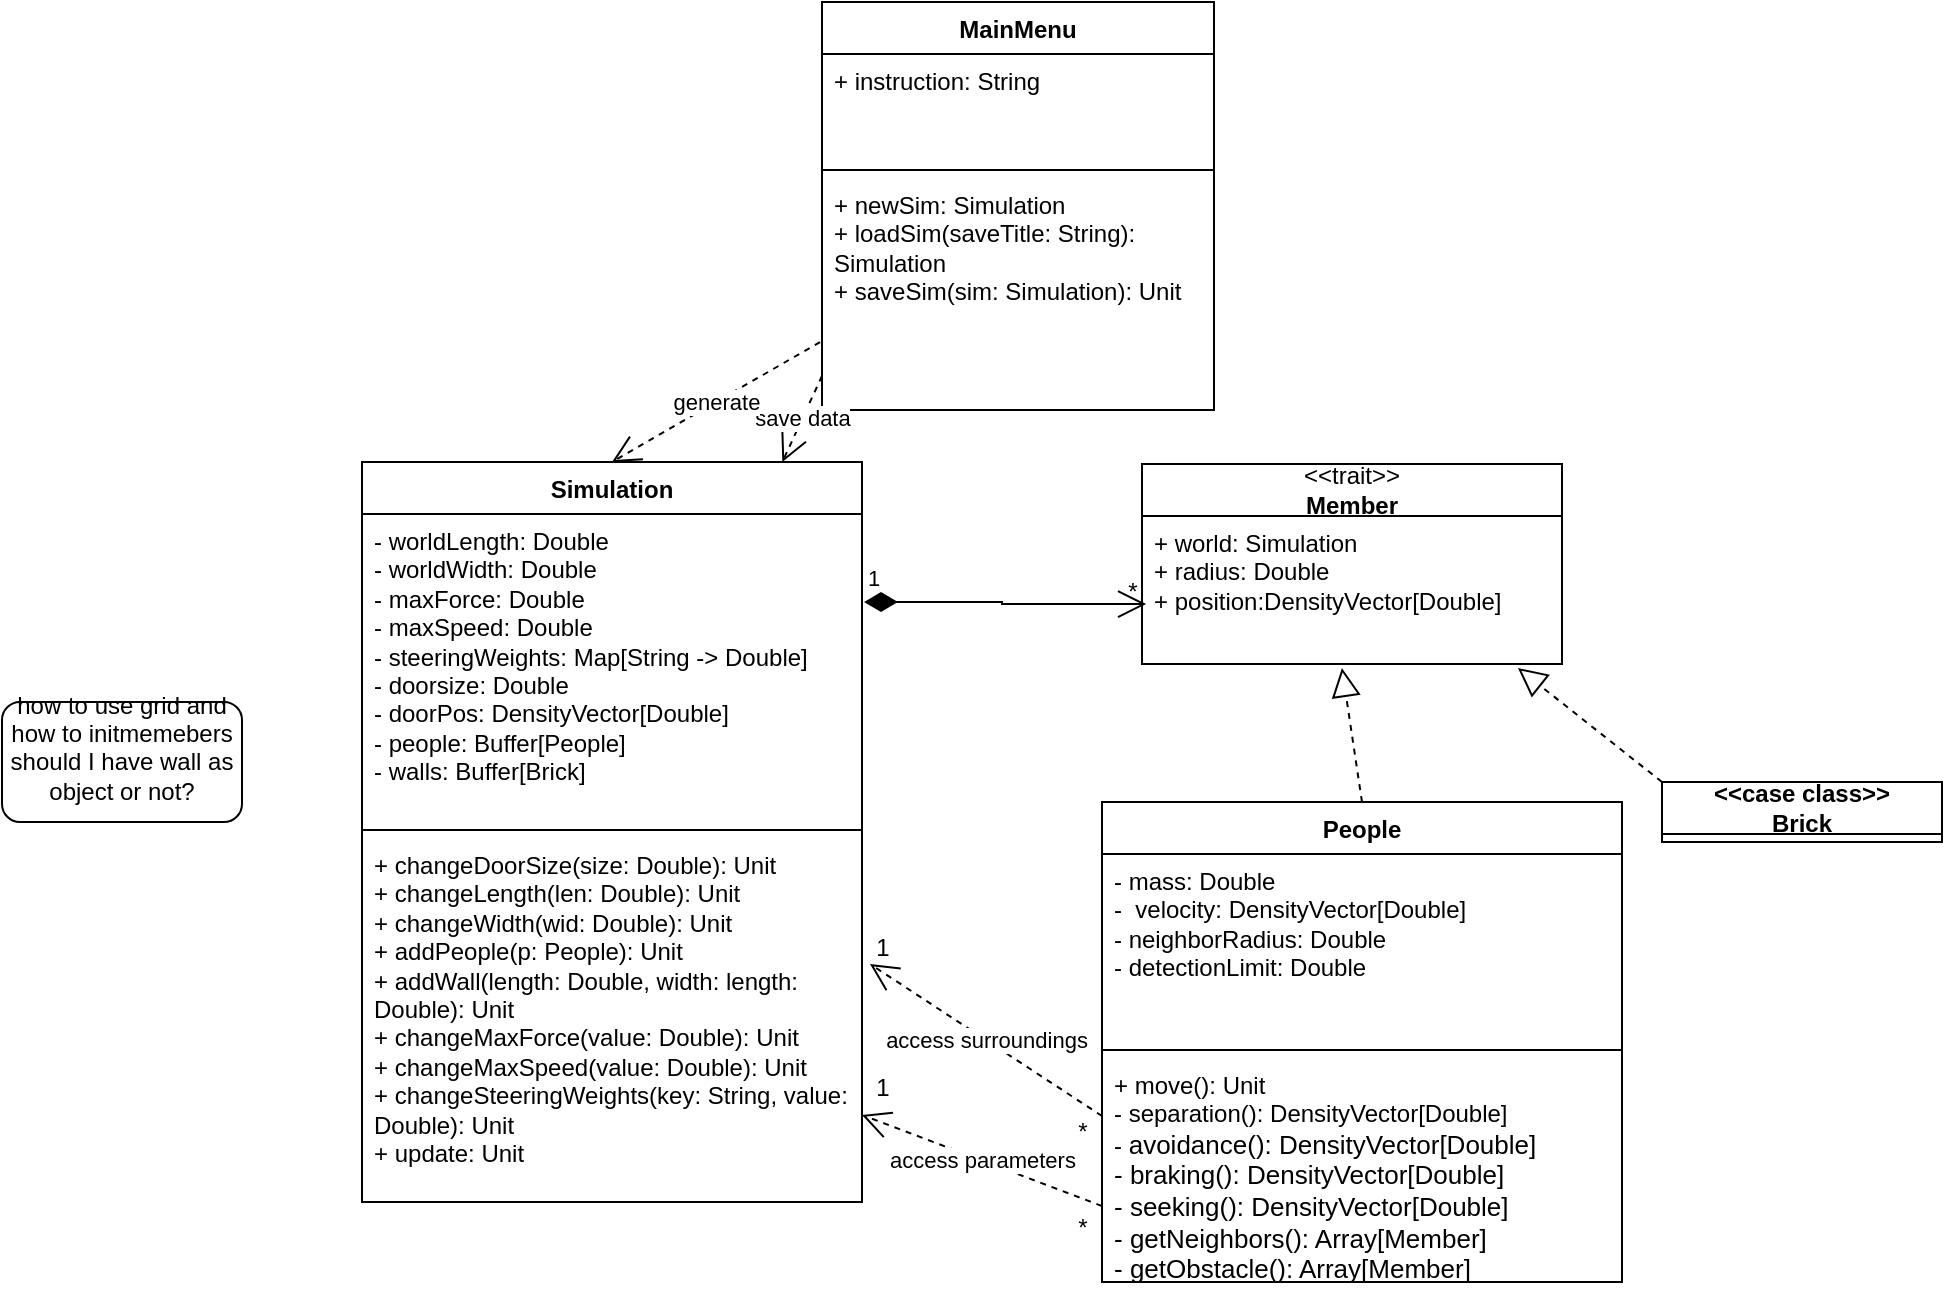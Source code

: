 <mxfile version="23.1.2" type="github">
  <diagram id="C5RBs43oDa-KdzZeNtuy" name="Page-1">
    <mxGraphModel dx="794" dy="420" grid="1" gridSize="10" guides="1" tooltips="1" connect="1" arrows="1" fold="1" page="1" pageScale="1" pageWidth="1169" pageHeight="827" math="0" shadow="0">
      <root>
        <mxCell id="WIyWlLk6GJQsqaUBKTNV-0" />
        <mxCell id="WIyWlLk6GJQsqaUBKTNV-1" parent="WIyWlLk6GJQsqaUBKTNV-0" />
        <mxCell id="RkpjHpUXgbbp_-WKOQ0z-0" value="MainMenu" style="swimlane;fontStyle=1;align=center;verticalAlign=top;childLayout=stackLayout;horizontal=1;startSize=26;horizontalStack=0;resizeParent=1;resizeParentMax=0;resizeLast=0;collapsible=1;marginBottom=0;whiteSpace=wrap;html=1;" parent="WIyWlLk6GJQsqaUBKTNV-1" vertex="1">
          <mxGeometry x="510" y="250" width="196" height="204" as="geometry" />
        </mxCell>
        <mxCell id="RkpjHpUXgbbp_-WKOQ0z-1" value="&lt;div&gt;+ instruction: String&lt;br&gt;&lt;/div&gt;" style="text;strokeColor=none;fillColor=none;align=left;verticalAlign=top;spacingLeft=4;spacingRight=4;overflow=hidden;rotatable=0;points=[[0,0.5],[1,0.5]];portConstraint=eastwest;whiteSpace=wrap;html=1;" parent="RkpjHpUXgbbp_-WKOQ0z-0" vertex="1">
          <mxGeometry y="26" width="196" height="54" as="geometry" />
        </mxCell>
        <mxCell id="RkpjHpUXgbbp_-WKOQ0z-2" value="" style="line;strokeWidth=1;fillColor=none;align=left;verticalAlign=middle;spacingTop=-1;spacingLeft=3;spacingRight=3;rotatable=0;labelPosition=right;points=[];portConstraint=eastwest;strokeColor=inherit;" parent="RkpjHpUXgbbp_-WKOQ0z-0" vertex="1">
          <mxGeometry y="80" width="196" height="8" as="geometry" />
        </mxCell>
        <mxCell id="RkpjHpUXgbbp_-WKOQ0z-3" value="&lt;div&gt;+ newSim: Simulation&lt;/div&gt;&lt;div&gt;+ loadSim(saveTitle: String): Simulation&lt;br&gt;&lt;/div&gt;&lt;div&gt;+ saveSim(sim: Simulation): Unit&lt;br&gt;&lt;/div&gt;" style="text;strokeColor=none;fillColor=none;align=left;verticalAlign=top;spacingLeft=4;spacingRight=4;overflow=hidden;rotatable=0;points=[[0,0.5],[1,0.5]];portConstraint=eastwest;whiteSpace=wrap;html=1;" parent="RkpjHpUXgbbp_-WKOQ0z-0" vertex="1">
          <mxGeometry y="88" width="196" height="116" as="geometry" />
        </mxCell>
        <mxCell id="RkpjHpUXgbbp_-WKOQ0z-4" value="Simulation" style="swimlane;fontStyle=1;align=center;verticalAlign=top;childLayout=stackLayout;horizontal=1;startSize=26;horizontalStack=0;resizeParent=1;resizeParentMax=0;resizeLast=0;collapsible=1;marginBottom=0;whiteSpace=wrap;html=1;" parent="WIyWlLk6GJQsqaUBKTNV-1" vertex="1">
          <mxGeometry x="280" y="480" width="250" height="370" as="geometry" />
        </mxCell>
        <mxCell id="RkpjHpUXgbbp_-WKOQ0z-5" value="&lt;div&gt;- worldLength: Double&lt;/div&gt;&lt;div&gt;- worldWidth: Double&lt;/div&gt;&lt;div&gt;- maxForce: Double&lt;/div&gt;&lt;div&gt;- maxSpeed: Double&lt;/div&gt;&lt;div&gt;- steeringWeights: Map[String -&amp;gt; Double]&lt;br&gt;&lt;/div&gt;&lt;div&gt;- doorsize: Double&lt;/div&gt;&lt;div&gt;- doorPos: DensityVector[Double]&lt;br&gt;&lt;/div&gt;&lt;div&gt;- people: Buffer[People] &lt;br&gt;&lt;/div&gt;&lt;div&gt;- walls: Buffer[Brick]&lt;br&gt;&lt;/div&gt;&lt;div&gt;&lt;br&gt;&lt;/div&gt;" style="text;strokeColor=none;fillColor=none;align=left;verticalAlign=top;spacingLeft=4;spacingRight=4;overflow=hidden;rotatable=0;points=[[0,0.5],[1,0.5]];portConstraint=eastwest;whiteSpace=wrap;html=1;" parent="RkpjHpUXgbbp_-WKOQ0z-4" vertex="1">
          <mxGeometry y="26" width="250" height="154" as="geometry" />
        </mxCell>
        <mxCell id="RkpjHpUXgbbp_-WKOQ0z-6" value="" style="line;strokeWidth=1;fillColor=none;align=left;verticalAlign=middle;spacingTop=-1;spacingLeft=3;spacingRight=3;rotatable=0;labelPosition=right;points=[];portConstraint=eastwest;strokeColor=inherit;" parent="RkpjHpUXgbbp_-WKOQ0z-4" vertex="1">
          <mxGeometry y="180" width="250" height="8" as="geometry" />
        </mxCell>
        <mxCell id="RkpjHpUXgbbp_-WKOQ0z-7" value="&lt;div&gt;+ changeDoorSize(size: Double): Unit&lt;/div&gt;&lt;div&gt;+ changeLength(len: Double): Unit&lt;/div&gt;&lt;div&gt;+ changeWidth(wid: Double): Unit&lt;/div&gt;&lt;div&gt;+ addPeople(p: People): Unit&lt;/div&gt;&lt;div&gt;+ addWall(length: Double, width: length: Double): Unit&lt;/div&gt;&lt;div&gt;+ changeMaxForce(value: Double): Unit&lt;/div&gt;&lt;div&gt;+ changeMaxSpeed(value: Double): Unit&lt;/div&gt;&lt;div&gt;+ changeSteeringWeights(key: String, value: Double): Unit&lt;br&gt;&lt;/div&gt;&lt;div&gt;+ update: Unit&lt;br&gt;&lt;/div&gt;&lt;div&gt;&lt;br&gt;&lt;/div&gt;" style="text;strokeColor=none;fillColor=none;align=left;verticalAlign=top;spacingLeft=4;spacingRight=4;overflow=hidden;rotatable=0;points=[[0,0.5],[1,0.5]];portConstraint=eastwest;whiteSpace=wrap;html=1;" parent="RkpjHpUXgbbp_-WKOQ0z-4" vertex="1">
          <mxGeometry y="188" width="250" height="182" as="geometry" />
        </mxCell>
        <mxCell id="RkpjHpUXgbbp_-WKOQ0z-9" value="&lt;div&gt;how to use grid and how to initmemebers&lt;/div&gt;&lt;div&gt;should I have wall as object or not?&lt;br&gt;&lt;/div&gt;&lt;div&gt;&lt;br&gt;&lt;/div&gt;" style="rounded=1;whiteSpace=wrap;html=1;" parent="WIyWlLk6GJQsqaUBKTNV-1" vertex="1">
          <mxGeometry x="100" y="600" width="120" height="60" as="geometry" />
        </mxCell>
        <mxCell id="jS9uIl8wAypgQjRNOiSP-0" value="People" style="swimlane;fontStyle=1;align=center;verticalAlign=top;childLayout=stackLayout;horizontal=1;startSize=26;horizontalStack=0;resizeParent=1;resizeParentMax=0;resizeLast=0;collapsible=1;marginBottom=0;whiteSpace=wrap;html=1;" vertex="1" parent="WIyWlLk6GJQsqaUBKTNV-1">
          <mxGeometry x="650" y="650" width="260" height="240" as="geometry" />
        </mxCell>
        <mxCell id="jS9uIl8wAypgQjRNOiSP-1" value="- mass: Double&lt;br&gt;&lt;div&gt;-&amp;nbsp; velocity: DensityVector[Double]&lt;/div&gt;&lt;div&gt;- neighborRadius: Double&lt;/div&gt;&lt;div&gt;- detectionLimit: Double&lt;/div&gt;&lt;div&gt;&lt;br&gt;&lt;/div&gt;" style="text;strokeColor=none;fillColor=none;align=left;verticalAlign=top;spacingLeft=4;spacingRight=4;overflow=hidden;rotatable=0;points=[[0,0.5],[1,0.5]];portConstraint=eastwest;whiteSpace=wrap;html=1;" vertex="1" parent="jS9uIl8wAypgQjRNOiSP-0">
          <mxGeometry y="26" width="260" height="94" as="geometry" />
        </mxCell>
        <mxCell id="jS9uIl8wAypgQjRNOiSP-2" value="" style="line;strokeWidth=1;fillColor=none;align=left;verticalAlign=middle;spacingTop=-1;spacingLeft=3;spacingRight=3;rotatable=0;labelPosition=right;points=[];portConstraint=eastwest;strokeColor=inherit;" vertex="1" parent="jS9uIl8wAypgQjRNOiSP-0">
          <mxGeometry y="120" width="260" height="8" as="geometry" />
        </mxCell>
        <mxCell id="jS9uIl8wAypgQjRNOiSP-3" value="&lt;div&gt;+ move(): Unit&lt;/div&gt;&lt;div&gt;- separation(): DensityVector[Double]&lt;/div&gt;&lt;div&gt;- &lt;font size=&quot;2&quot;&gt;avoidance(): DensityVector[Double]&lt;/font&gt;&lt;/div&gt;&lt;div&gt;&lt;font size=&quot;2&quot;&gt;- braking(): &lt;/font&gt;&lt;font size=&quot;2&quot;&gt;DensityVector[Double]&lt;/font&gt;&lt;/div&gt;&lt;div&gt;&lt;font size=&quot;2&quot;&gt;- seeking(): DensityVector[Double]&lt;/font&gt;&lt;/div&gt;&lt;div&gt;&lt;font size=&quot;2&quot;&gt;- getNeighbors(): Array[Member]&lt;/font&gt;&lt;/div&gt;&lt;div&gt;&lt;font size=&quot;2&quot;&gt;- getObstacle(): Array[Member]&lt;br&gt;&lt;/font&gt;&lt;/div&gt;&lt;div&gt;&lt;font size=&quot;2&quot;&gt;&lt;br&gt;&lt;/font&gt;&lt;/div&gt;&lt;div&gt;&lt;br&gt;&lt;/div&gt;&lt;div&gt;&lt;br&gt;&lt;/div&gt;" style="text;strokeColor=none;fillColor=none;align=left;verticalAlign=top;spacingLeft=4;spacingRight=4;overflow=hidden;rotatable=0;points=[[0,0.5],[1,0.5]];portConstraint=eastwest;whiteSpace=wrap;html=1;" vertex="1" parent="jS9uIl8wAypgQjRNOiSP-0">
          <mxGeometry y="128" width="260" height="112" as="geometry" />
        </mxCell>
        <mxCell id="jS9uIl8wAypgQjRNOiSP-5" value="&lt;div&gt;&amp;lt;&amp;lt;trait&amp;gt;&amp;gt;&lt;/div&gt;&lt;div&gt;&lt;b&gt;Member&lt;/b&gt;&lt;br&gt;&lt;/div&gt;" style="swimlane;fontStyle=0;childLayout=stackLayout;horizontal=1;startSize=26;fillColor=none;horizontalStack=0;resizeParent=1;resizeParentMax=0;resizeLast=0;collapsible=1;marginBottom=0;whiteSpace=wrap;html=1;" vertex="1" parent="WIyWlLk6GJQsqaUBKTNV-1">
          <mxGeometry x="670" y="481" width="210" height="100" as="geometry" />
        </mxCell>
        <mxCell id="jS9uIl8wAypgQjRNOiSP-6" value="&lt;div&gt;+ world: Simulation&lt;br&gt;&lt;/div&gt;&lt;div&gt;+ radius: Double&lt;/div&gt;+ position:DensityVector[Double]" style="text;strokeColor=none;fillColor=none;align=left;verticalAlign=top;spacingLeft=4;spacingRight=4;overflow=hidden;rotatable=0;points=[[0,0.5],[1,0.5]];portConstraint=eastwest;whiteSpace=wrap;html=1;" vertex="1" parent="jS9uIl8wAypgQjRNOiSP-5">
          <mxGeometry y="26" width="210" height="74" as="geometry" />
        </mxCell>
        <mxCell id="jS9uIl8wAypgQjRNOiSP-9" value="&lt;div&gt;&lt;b&gt;&amp;lt;&amp;lt;case class&amp;gt;&amp;gt;&lt;br&gt;&lt;/b&gt;&lt;/div&gt;&lt;div&gt;&lt;b&gt;Brick&lt;/b&gt;&lt;/div&gt;" style="swimlane;fontStyle=0;childLayout=stackLayout;horizontal=1;startSize=26;fillColor=none;horizontalStack=0;resizeParent=1;resizeParentMax=0;resizeLast=0;collapsible=1;marginBottom=0;whiteSpace=wrap;html=1;" vertex="1" parent="WIyWlLk6GJQsqaUBKTNV-1">
          <mxGeometry x="930" y="640" width="140" height="30" as="geometry" />
        </mxCell>
        <mxCell id="jS9uIl8wAypgQjRNOiSP-13" value="" style="endArrow=block;dashed=1;endFill=0;endSize=12;html=1;rounded=0;entryX=0.476;entryY=1.027;entryDx=0;entryDy=0;entryPerimeter=0;exitX=0.5;exitY=0;exitDx=0;exitDy=0;" edge="1" parent="WIyWlLk6GJQsqaUBKTNV-1" source="jS9uIl8wAypgQjRNOiSP-0" target="jS9uIl8wAypgQjRNOiSP-6">
          <mxGeometry width="160" relative="1" as="geometry">
            <mxPoint x="590" y="660" as="sourcePoint" />
            <mxPoint x="750" y="660" as="targetPoint" />
          </mxGeometry>
        </mxCell>
        <mxCell id="jS9uIl8wAypgQjRNOiSP-14" value="" style="endArrow=block;dashed=1;endFill=0;endSize=12;html=1;rounded=0;entryX=0.895;entryY=1.027;entryDx=0;entryDy=0;entryPerimeter=0;exitX=0;exitY=0;exitDx=0;exitDy=0;" edge="1" parent="WIyWlLk6GJQsqaUBKTNV-1" source="jS9uIl8wAypgQjRNOiSP-9" target="jS9uIl8wAypgQjRNOiSP-6">
          <mxGeometry width="160" relative="1" as="geometry">
            <mxPoint x="590" y="660" as="sourcePoint" />
            <mxPoint x="750" y="660" as="targetPoint" />
          </mxGeometry>
        </mxCell>
        <mxCell id="jS9uIl8wAypgQjRNOiSP-15" value="1" style="endArrow=open;html=1;endSize=12;startArrow=diamondThin;startSize=14;startFill=1;edgeStyle=orthogonalEdgeStyle;align=left;verticalAlign=bottom;rounded=0;exitX=1.004;exitY=0.286;exitDx=0;exitDy=0;exitPerimeter=0;entryX=0.01;entryY=0.595;entryDx=0;entryDy=0;entryPerimeter=0;" edge="1" parent="WIyWlLk6GJQsqaUBKTNV-1" source="RkpjHpUXgbbp_-WKOQ0z-5" target="jS9uIl8wAypgQjRNOiSP-6">
          <mxGeometry x="-1" y="3" relative="1" as="geometry">
            <mxPoint x="590" y="660" as="sourcePoint" />
            <mxPoint x="750" y="660" as="targetPoint" />
          </mxGeometry>
        </mxCell>
        <mxCell id="jS9uIl8wAypgQjRNOiSP-16" value="*" style="text;html=1;align=center;verticalAlign=middle;resizable=0;points=[];autosize=1;strokeColor=none;fillColor=none;" vertex="1" parent="WIyWlLk6GJQsqaUBKTNV-1">
          <mxGeometry x="650" y="530" width="30" height="30" as="geometry" />
        </mxCell>
        <mxCell id="jS9uIl8wAypgQjRNOiSP-17" value="access surroundings" style="endArrow=open;endSize=12;dashed=1;html=1;rounded=0;exitX=0;exitY=0.259;exitDx=0;exitDy=0;exitPerimeter=0;entryX=1.016;entryY=0.346;entryDx=0;entryDy=0;entryPerimeter=0;" edge="1" parent="WIyWlLk6GJQsqaUBKTNV-1" source="jS9uIl8wAypgQjRNOiSP-3" target="RkpjHpUXgbbp_-WKOQ0z-7">
          <mxGeometry width="160" relative="1" as="geometry">
            <mxPoint x="590" y="750" as="sourcePoint" />
            <mxPoint x="750" y="750" as="targetPoint" />
          </mxGeometry>
        </mxCell>
        <mxCell id="jS9uIl8wAypgQjRNOiSP-18" value="&lt;div&gt;access parameters&lt;/div&gt;" style="endArrow=open;endSize=12;dashed=1;html=1;rounded=0;exitX=0;exitY=0.661;exitDx=0;exitDy=0;exitPerimeter=0;" edge="1" parent="WIyWlLk6GJQsqaUBKTNV-1" source="jS9uIl8wAypgQjRNOiSP-3" target="RkpjHpUXgbbp_-WKOQ0z-7">
          <mxGeometry width="160" relative="1" as="geometry">
            <mxPoint x="590" y="750" as="sourcePoint" />
            <mxPoint x="750" y="750" as="targetPoint" />
          </mxGeometry>
        </mxCell>
        <mxCell id="jS9uIl8wAypgQjRNOiSP-21" value="save data" style="endArrow=open;endSize=12;dashed=1;html=1;rounded=0;exitX=0;exitY=0.853;exitDx=0;exitDy=0;exitPerimeter=0;" edge="1" parent="WIyWlLk6GJQsqaUBKTNV-1" source="RkpjHpUXgbbp_-WKOQ0z-3" target="RkpjHpUXgbbp_-WKOQ0z-4">
          <mxGeometry width="160" relative="1" as="geometry">
            <mxPoint x="590" y="520" as="sourcePoint" />
            <mxPoint x="750" y="520" as="targetPoint" />
          </mxGeometry>
        </mxCell>
        <mxCell id="jS9uIl8wAypgQjRNOiSP-22" value="generate" style="endArrow=open;endSize=12;dashed=1;html=1;rounded=0;exitX=-0.005;exitY=0.707;exitDx=0;exitDy=0;exitPerimeter=0;entryX=0.5;entryY=0;entryDx=0;entryDy=0;" edge="1" parent="WIyWlLk6GJQsqaUBKTNV-1" source="RkpjHpUXgbbp_-WKOQ0z-3" target="RkpjHpUXgbbp_-WKOQ0z-4">
          <mxGeometry width="160" relative="1" as="geometry">
            <mxPoint x="590" y="460" as="sourcePoint" />
            <mxPoint x="750" y="460" as="targetPoint" />
          </mxGeometry>
        </mxCell>
        <mxCell id="jS9uIl8wAypgQjRNOiSP-23" value="1" style="text;html=1;align=center;verticalAlign=middle;resizable=0;points=[];autosize=1;strokeColor=none;fillColor=none;" vertex="1" parent="WIyWlLk6GJQsqaUBKTNV-1">
          <mxGeometry x="525" y="708" width="30" height="30" as="geometry" />
        </mxCell>
        <mxCell id="jS9uIl8wAypgQjRNOiSP-25" value="1" style="text;html=1;align=center;verticalAlign=middle;resizable=0;points=[];autosize=1;strokeColor=none;fillColor=none;" vertex="1" parent="WIyWlLk6GJQsqaUBKTNV-1">
          <mxGeometry x="525" y="778" width="30" height="30" as="geometry" />
        </mxCell>
        <mxCell id="jS9uIl8wAypgQjRNOiSP-26" value="*" style="text;html=1;align=center;verticalAlign=middle;resizable=0;points=[];autosize=1;strokeColor=none;fillColor=none;" vertex="1" parent="WIyWlLk6GJQsqaUBKTNV-1">
          <mxGeometry x="625" y="848" width="30" height="30" as="geometry" />
        </mxCell>
        <mxCell id="jS9uIl8wAypgQjRNOiSP-27" value="*" style="text;html=1;align=center;verticalAlign=middle;resizable=0;points=[];autosize=1;strokeColor=none;fillColor=none;" vertex="1" parent="WIyWlLk6GJQsqaUBKTNV-1">
          <mxGeometry x="625" y="800" width="30" height="30" as="geometry" />
        </mxCell>
      </root>
    </mxGraphModel>
  </diagram>
</mxfile>
